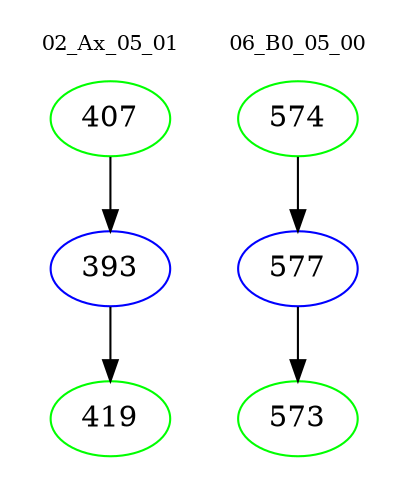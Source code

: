 digraph{
subgraph cluster_0 {
color = white
label = "02_Ax_05_01";
fontsize=10;
T0_407 [label="407", color="green"]
T0_407 -> T0_393 [color="black"]
T0_393 [label="393", color="blue"]
T0_393 -> T0_419 [color="black"]
T0_419 [label="419", color="green"]
}
subgraph cluster_1 {
color = white
label = "06_B0_05_00";
fontsize=10;
T1_574 [label="574", color="green"]
T1_574 -> T1_577 [color="black"]
T1_577 [label="577", color="blue"]
T1_577 -> T1_573 [color="black"]
T1_573 [label="573", color="green"]
}
}
